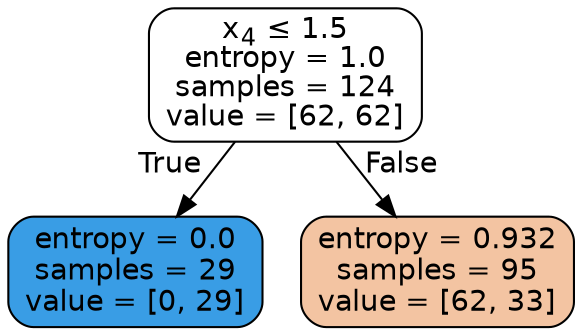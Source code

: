 digraph Tree {
node [shape=box, style="filled, rounded", color="black", fontname="helvetica"] ;
edge [fontname="helvetica"] ;
0 [label=<x<SUB>4</SUB> &le; 1.5<br/>entropy = 1.0<br/>samples = 124<br/>value = [62, 62]>, fillcolor="#ffffff"] ;
1 [label=<entropy = 0.0<br/>samples = 29<br/>value = [0, 29]>, fillcolor="#399de5"] ;
0 -> 1 [labeldistance=2.5, labelangle=45, headlabel="True"] ;
2 [label=<entropy = 0.932<br/>samples = 95<br/>value = [62, 33]>, fillcolor="#f3c4a2"] ;
0 -> 2 [labeldistance=2.5, labelangle=-45, headlabel="False"] ;
}